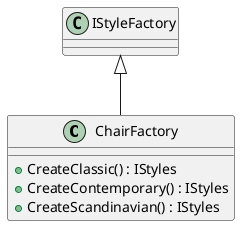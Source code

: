 @startuml
class ChairFactory {
    + CreateClassic() : IStyles
    + CreateContemporary() : IStyles
    + CreateScandinavian() : IStyles
}
IStyleFactory <|-- ChairFactory
@enduml
